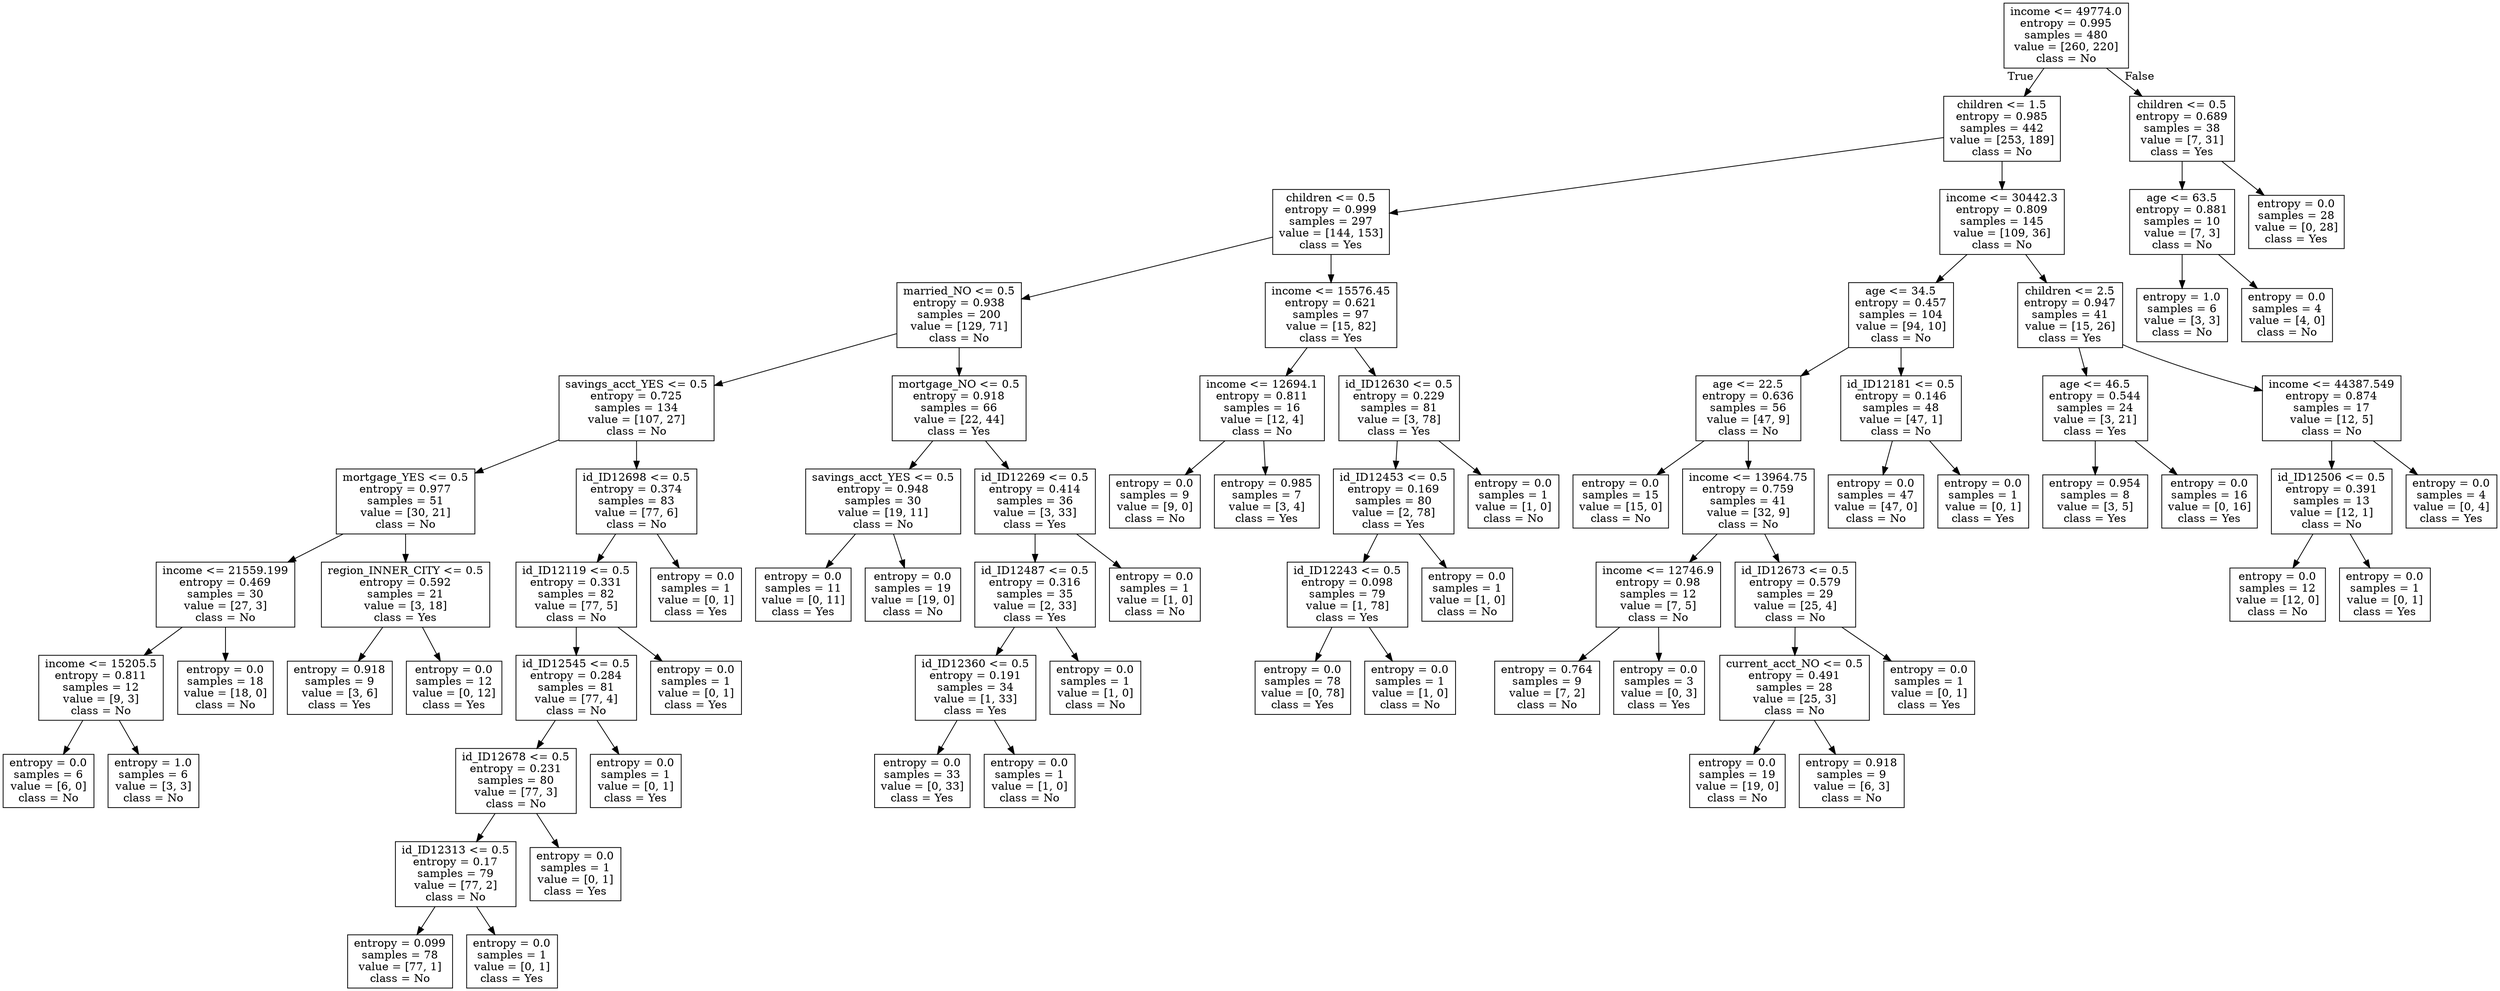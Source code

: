 digraph Tree {
node [shape=box] ;
0 [label="income <= 49774.0\nentropy = 0.995\nsamples = 480\nvalue = [260, 220]\nclass = No"] ;
1 [label="children <= 1.5\nentropy = 0.985\nsamples = 442\nvalue = [253, 189]\nclass = No"] ;
0 -> 1 [labeldistance=2.5, labelangle=45, headlabel="True"] ;
2 [label="children <= 0.5\nentropy = 0.999\nsamples = 297\nvalue = [144, 153]\nclass = Yes"] ;
1 -> 2 ;
3 [label="married_NO <= 0.5\nentropy = 0.938\nsamples = 200\nvalue = [129, 71]\nclass = No"] ;
2 -> 3 ;
4 [label="savings_acct_YES <= 0.5\nentropy = 0.725\nsamples = 134\nvalue = [107, 27]\nclass = No"] ;
3 -> 4 ;
5 [label="mortgage_YES <= 0.5\nentropy = 0.977\nsamples = 51\nvalue = [30, 21]\nclass = No"] ;
4 -> 5 ;
6 [label="income <= 21559.199\nentropy = 0.469\nsamples = 30\nvalue = [27, 3]\nclass = No"] ;
5 -> 6 ;
7 [label="income <= 15205.5\nentropy = 0.811\nsamples = 12\nvalue = [9, 3]\nclass = No"] ;
6 -> 7 ;
8 [label="entropy = 0.0\nsamples = 6\nvalue = [6, 0]\nclass = No"] ;
7 -> 8 ;
9 [label="entropy = 1.0\nsamples = 6\nvalue = [3, 3]\nclass = No"] ;
7 -> 9 ;
10 [label="entropy = 0.0\nsamples = 18\nvalue = [18, 0]\nclass = No"] ;
6 -> 10 ;
11 [label="region_INNER_CITY <= 0.5\nentropy = 0.592\nsamples = 21\nvalue = [3, 18]\nclass = Yes"] ;
5 -> 11 ;
12 [label="entropy = 0.918\nsamples = 9\nvalue = [3, 6]\nclass = Yes"] ;
11 -> 12 ;
13 [label="entropy = 0.0\nsamples = 12\nvalue = [0, 12]\nclass = Yes"] ;
11 -> 13 ;
14 [label="id_ID12698 <= 0.5\nentropy = 0.374\nsamples = 83\nvalue = [77, 6]\nclass = No"] ;
4 -> 14 ;
15 [label="id_ID12119 <= 0.5\nentropy = 0.331\nsamples = 82\nvalue = [77, 5]\nclass = No"] ;
14 -> 15 ;
16 [label="id_ID12545 <= 0.5\nentropy = 0.284\nsamples = 81\nvalue = [77, 4]\nclass = No"] ;
15 -> 16 ;
17 [label="id_ID12678 <= 0.5\nentropy = 0.231\nsamples = 80\nvalue = [77, 3]\nclass = No"] ;
16 -> 17 ;
18 [label="id_ID12313 <= 0.5\nentropy = 0.17\nsamples = 79\nvalue = [77, 2]\nclass = No"] ;
17 -> 18 ;
19 [label="entropy = 0.099\nsamples = 78\nvalue = [77, 1]\nclass = No"] ;
18 -> 19 ;
20 [label="entropy = 0.0\nsamples = 1\nvalue = [0, 1]\nclass = Yes"] ;
18 -> 20 ;
21 [label="entropy = 0.0\nsamples = 1\nvalue = [0, 1]\nclass = Yes"] ;
17 -> 21 ;
22 [label="entropy = 0.0\nsamples = 1\nvalue = [0, 1]\nclass = Yes"] ;
16 -> 22 ;
23 [label="entropy = 0.0\nsamples = 1\nvalue = [0, 1]\nclass = Yes"] ;
15 -> 23 ;
24 [label="entropy = 0.0\nsamples = 1\nvalue = [0, 1]\nclass = Yes"] ;
14 -> 24 ;
25 [label="mortgage_NO <= 0.5\nentropy = 0.918\nsamples = 66\nvalue = [22, 44]\nclass = Yes"] ;
3 -> 25 ;
26 [label="savings_acct_YES <= 0.5\nentropy = 0.948\nsamples = 30\nvalue = [19, 11]\nclass = No"] ;
25 -> 26 ;
27 [label="entropy = 0.0\nsamples = 11\nvalue = [0, 11]\nclass = Yes"] ;
26 -> 27 ;
28 [label="entropy = 0.0\nsamples = 19\nvalue = [19, 0]\nclass = No"] ;
26 -> 28 ;
29 [label="id_ID12269 <= 0.5\nentropy = 0.414\nsamples = 36\nvalue = [3, 33]\nclass = Yes"] ;
25 -> 29 ;
30 [label="id_ID12487 <= 0.5\nentropy = 0.316\nsamples = 35\nvalue = [2, 33]\nclass = Yes"] ;
29 -> 30 ;
31 [label="id_ID12360 <= 0.5\nentropy = 0.191\nsamples = 34\nvalue = [1, 33]\nclass = Yes"] ;
30 -> 31 ;
32 [label="entropy = 0.0\nsamples = 33\nvalue = [0, 33]\nclass = Yes"] ;
31 -> 32 ;
33 [label="entropy = 0.0\nsamples = 1\nvalue = [1, 0]\nclass = No"] ;
31 -> 33 ;
34 [label="entropy = 0.0\nsamples = 1\nvalue = [1, 0]\nclass = No"] ;
30 -> 34 ;
35 [label="entropy = 0.0\nsamples = 1\nvalue = [1, 0]\nclass = No"] ;
29 -> 35 ;
36 [label="income <= 15576.45\nentropy = 0.621\nsamples = 97\nvalue = [15, 82]\nclass = Yes"] ;
2 -> 36 ;
37 [label="income <= 12694.1\nentropy = 0.811\nsamples = 16\nvalue = [12, 4]\nclass = No"] ;
36 -> 37 ;
38 [label="entropy = 0.0\nsamples = 9\nvalue = [9, 0]\nclass = No"] ;
37 -> 38 ;
39 [label="entropy = 0.985\nsamples = 7\nvalue = [3, 4]\nclass = Yes"] ;
37 -> 39 ;
40 [label="id_ID12630 <= 0.5\nentropy = 0.229\nsamples = 81\nvalue = [3, 78]\nclass = Yes"] ;
36 -> 40 ;
41 [label="id_ID12453 <= 0.5\nentropy = 0.169\nsamples = 80\nvalue = [2, 78]\nclass = Yes"] ;
40 -> 41 ;
42 [label="id_ID12243 <= 0.5\nentropy = 0.098\nsamples = 79\nvalue = [1, 78]\nclass = Yes"] ;
41 -> 42 ;
43 [label="entropy = 0.0\nsamples = 78\nvalue = [0, 78]\nclass = Yes"] ;
42 -> 43 ;
44 [label="entropy = 0.0\nsamples = 1\nvalue = [1, 0]\nclass = No"] ;
42 -> 44 ;
45 [label="entropy = 0.0\nsamples = 1\nvalue = [1, 0]\nclass = No"] ;
41 -> 45 ;
46 [label="entropy = 0.0\nsamples = 1\nvalue = [1, 0]\nclass = No"] ;
40 -> 46 ;
47 [label="income <= 30442.3\nentropy = 0.809\nsamples = 145\nvalue = [109, 36]\nclass = No"] ;
1 -> 47 ;
48 [label="age <= 34.5\nentropy = 0.457\nsamples = 104\nvalue = [94, 10]\nclass = No"] ;
47 -> 48 ;
49 [label="age <= 22.5\nentropy = 0.636\nsamples = 56\nvalue = [47, 9]\nclass = No"] ;
48 -> 49 ;
50 [label="entropy = 0.0\nsamples = 15\nvalue = [15, 0]\nclass = No"] ;
49 -> 50 ;
51 [label="income <= 13964.75\nentropy = 0.759\nsamples = 41\nvalue = [32, 9]\nclass = No"] ;
49 -> 51 ;
52 [label="income <= 12746.9\nentropy = 0.98\nsamples = 12\nvalue = [7, 5]\nclass = No"] ;
51 -> 52 ;
53 [label="entropy = 0.764\nsamples = 9\nvalue = [7, 2]\nclass = No"] ;
52 -> 53 ;
54 [label="entropy = 0.0\nsamples = 3\nvalue = [0, 3]\nclass = Yes"] ;
52 -> 54 ;
55 [label="id_ID12673 <= 0.5\nentropy = 0.579\nsamples = 29\nvalue = [25, 4]\nclass = No"] ;
51 -> 55 ;
56 [label="current_acct_NO <= 0.5\nentropy = 0.491\nsamples = 28\nvalue = [25, 3]\nclass = No"] ;
55 -> 56 ;
57 [label="entropy = 0.0\nsamples = 19\nvalue = [19, 0]\nclass = No"] ;
56 -> 57 ;
58 [label="entropy = 0.918\nsamples = 9\nvalue = [6, 3]\nclass = No"] ;
56 -> 58 ;
59 [label="entropy = 0.0\nsamples = 1\nvalue = [0, 1]\nclass = Yes"] ;
55 -> 59 ;
60 [label="id_ID12181 <= 0.5\nentropy = 0.146\nsamples = 48\nvalue = [47, 1]\nclass = No"] ;
48 -> 60 ;
61 [label="entropy = 0.0\nsamples = 47\nvalue = [47, 0]\nclass = No"] ;
60 -> 61 ;
62 [label="entropy = 0.0\nsamples = 1\nvalue = [0, 1]\nclass = Yes"] ;
60 -> 62 ;
63 [label="children <= 2.5\nentropy = 0.947\nsamples = 41\nvalue = [15, 26]\nclass = Yes"] ;
47 -> 63 ;
64 [label="age <= 46.5\nentropy = 0.544\nsamples = 24\nvalue = [3, 21]\nclass = Yes"] ;
63 -> 64 ;
65 [label="entropy = 0.954\nsamples = 8\nvalue = [3, 5]\nclass = Yes"] ;
64 -> 65 ;
66 [label="entropy = 0.0\nsamples = 16\nvalue = [0, 16]\nclass = Yes"] ;
64 -> 66 ;
67 [label="income <= 44387.549\nentropy = 0.874\nsamples = 17\nvalue = [12, 5]\nclass = No"] ;
63 -> 67 ;
68 [label="id_ID12506 <= 0.5\nentropy = 0.391\nsamples = 13\nvalue = [12, 1]\nclass = No"] ;
67 -> 68 ;
69 [label="entropy = 0.0\nsamples = 12\nvalue = [12, 0]\nclass = No"] ;
68 -> 69 ;
70 [label="entropy = 0.0\nsamples = 1\nvalue = [0, 1]\nclass = Yes"] ;
68 -> 70 ;
71 [label="entropy = 0.0\nsamples = 4\nvalue = [0, 4]\nclass = Yes"] ;
67 -> 71 ;
72 [label="children <= 0.5\nentropy = 0.689\nsamples = 38\nvalue = [7, 31]\nclass = Yes"] ;
0 -> 72 [labeldistance=2.5, labelangle=-45, headlabel="False"] ;
73 [label="age <= 63.5\nentropy = 0.881\nsamples = 10\nvalue = [7, 3]\nclass = No"] ;
72 -> 73 ;
74 [label="entropy = 1.0\nsamples = 6\nvalue = [3, 3]\nclass = No"] ;
73 -> 74 ;
75 [label="entropy = 0.0\nsamples = 4\nvalue = [4, 0]\nclass = No"] ;
73 -> 75 ;
76 [label="entropy = 0.0\nsamples = 28\nvalue = [0, 28]\nclass = Yes"] ;
72 -> 76 ;
}